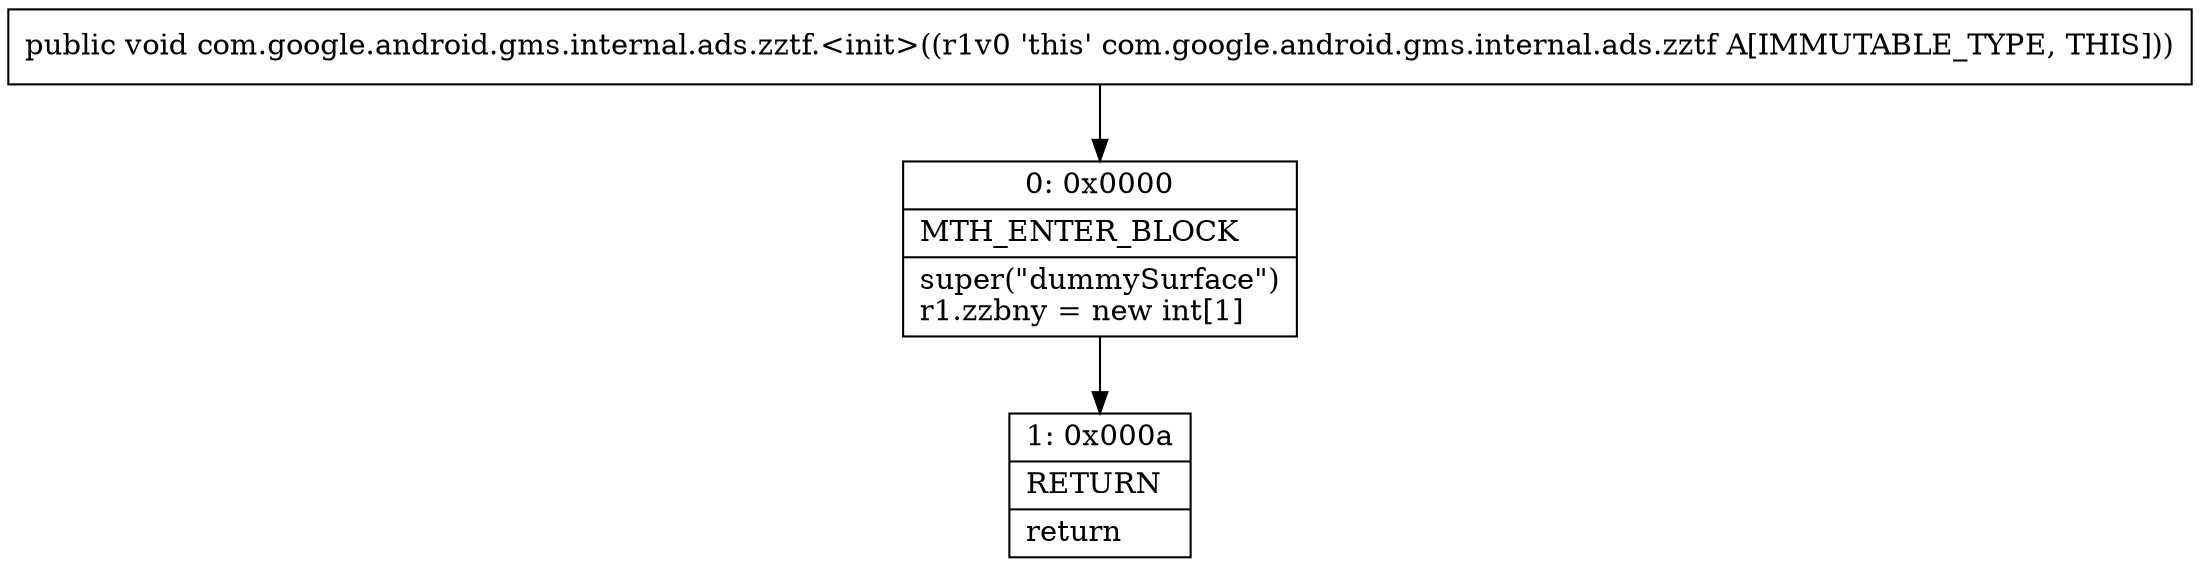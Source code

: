 digraph "CFG forcom.google.android.gms.internal.ads.zztf.\<init\>()V" {
Node_0 [shape=record,label="{0\:\ 0x0000|MTH_ENTER_BLOCK\l|super(\"dummySurface\")\lr1.zzbny = new int[1]\l}"];
Node_1 [shape=record,label="{1\:\ 0x000a|RETURN\l|return\l}"];
MethodNode[shape=record,label="{public void com.google.android.gms.internal.ads.zztf.\<init\>((r1v0 'this' com.google.android.gms.internal.ads.zztf A[IMMUTABLE_TYPE, THIS])) }"];
MethodNode -> Node_0;
Node_0 -> Node_1;
}

